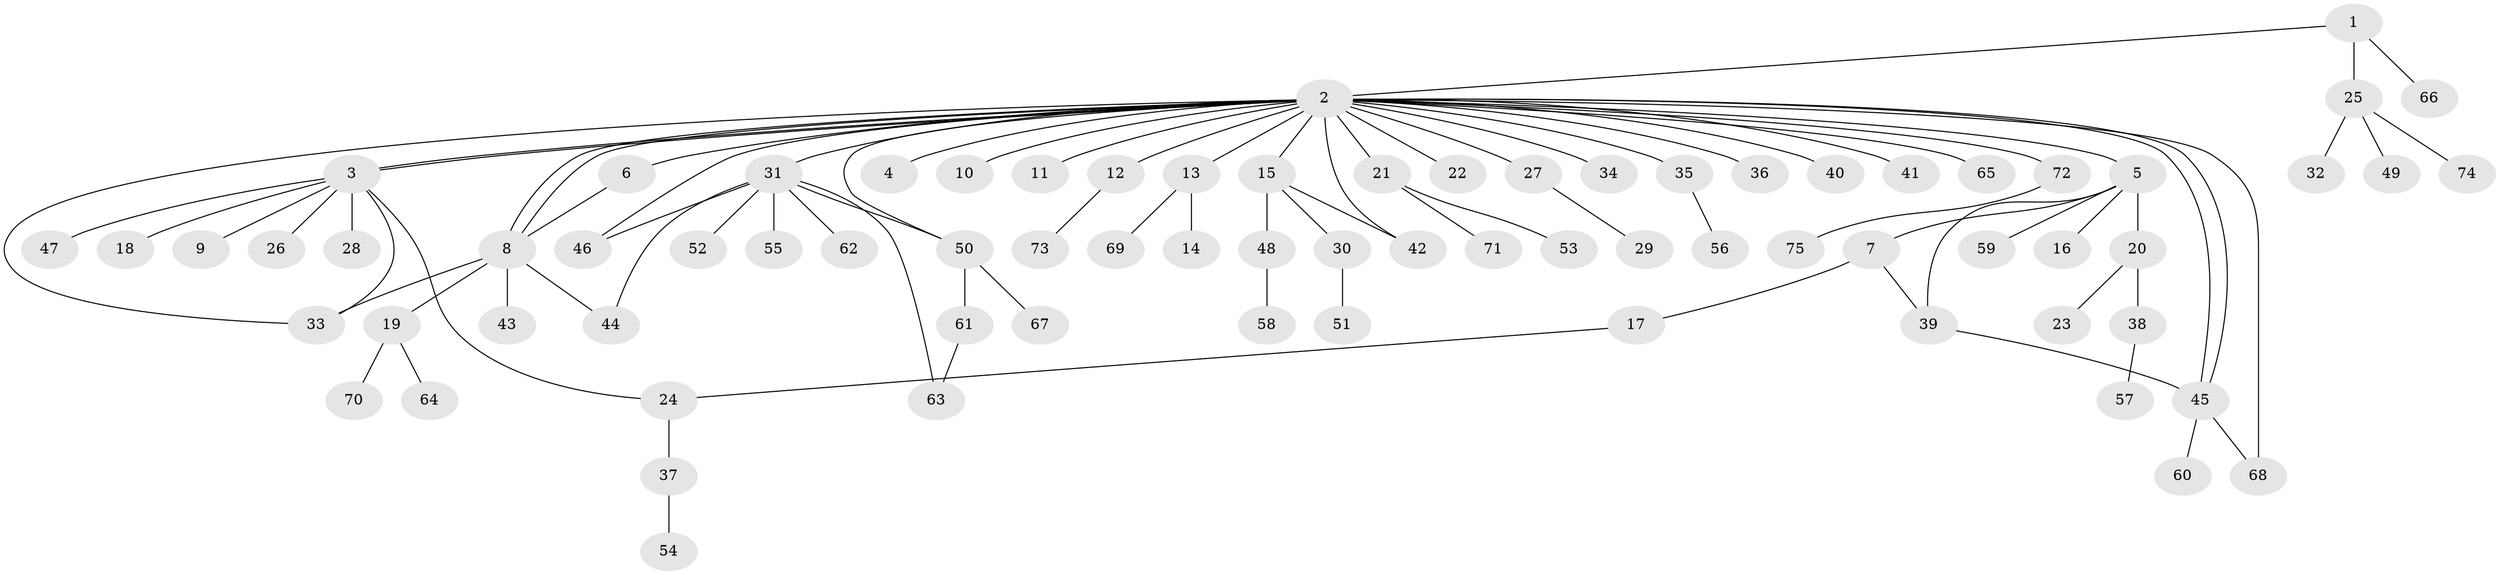 // coarse degree distribution, {21: 0.022222222222222223, 1: 0.7555555555555555, 5: 0.022222222222222223, 10: 0.022222222222222223, 3: 0.06666666666666667, 2: 0.08888888888888889, 7: 0.022222222222222223}
// Generated by graph-tools (version 1.1) at 2025/50/03/04/25 21:50:12]
// undirected, 75 vertices, 89 edges
graph export_dot {
graph [start="1"]
  node [color=gray90,style=filled];
  1;
  2;
  3;
  4;
  5;
  6;
  7;
  8;
  9;
  10;
  11;
  12;
  13;
  14;
  15;
  16;
  17;
  18;
  19;
  20;
  21;
  22;
  23;
  24;
  25;
  26;
  27;
  28;
  29;
  30;
  31;
  32;
  33;
  34;
  35;
  36;
  37;
  38;
  39;
  40;
  41;
  42;
  43;
  44;
  45;
  46;
  47;
  48;
  49;
  50;
  51;
  52;
  53;
  54;
  55;
  56;
  57;
  58;
  59;
  60;
  61;
  62;
  63;
  64;
  65;
  66;
  67;
  68;
  69;
  70;
  71;
  72;
  73;
  74;
  75;
  1 -- 2;
  1 -- 25;
  1 -- 66;
  2 -- 3;
  2 -- 3;
  2 -- 4;
  2 -- 5;
  2 -- 6;
  2 -- 8;
  2 -- 8;
  2 -- 10;
  2 -- 11;
  2 -- 12;
  2 -- 13;
  2 -- 15;
  2 -- 21;
  2 -- 22;
  2 -- 27;
  2 -- 31;
  2 -- 33;
  2 -- 34;
  2 -- 35;
  2 -- 36;
  2 -- 40;
  2 -- 41;
  2 -- 42;
  2 -- 45;
  2 -- 45;
  2 -- 46;
  2 -- 50;
  2 -- 65;
  2 -- 68;
  2 -- 72;
  3 -- 9;
  3 -- 18;
  3 -- 24;
  3 -- 26;
  3 -- 28;
  3 -- 33;
  3 -- 47;
  5 -- 7;
  5 -- 16;
  5 -- 20;
  5 -- 39;
  5 -- 59;
  6 -- 8;
  7 -- 17;
  7 -- 39;
  8 -- 19;
  8 -- 33;
  8 -- 43;
  8 -- 44;
  12 -- 73;
  13 -- 14;
  13 -- 69;
  15 -- 30;
  15 -- 42;
  15 -- 48;
  17 -- 24;
  19 -- 64;
  19 -- 70;
  20 -- 23;
  20 -- 38;
  21 -- 53;
  21 -- 71;
  24 -- 37;
  25 -- 32;
  25 -- 49;
  25 -- 74;
  27 -- 29;
  30 -- 51;
  31 -- 44;
  31 -- 46;
  31 -- 50;
  31 -- 52;
  31 -- 55;
  31 -- 62;
  31 -- 63;
  35 -- 56;
  37 -- 54;
  38 -- 57;
  39 -- 45;
  45 -- 60;
  45 -- 68;
  48 -- 58;
  50 -- 61;
  50 -- 67;
  61 -- 63;
  72 -- 75;
}
